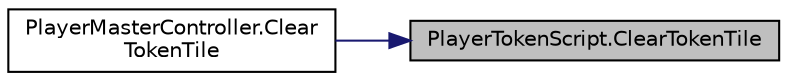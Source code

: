 digraph "PlayerTokenScript.ClearTokenTile"
{
 // LATEX_PDF_SIZE
  edge [fontname="Helvetica",fontsize="10",labelfontname="Helvetica",labelfontsize="10"];
  node [fontname="Helvetica",fontsize="10",shape=record];
  rankdir="RL";
  Node1 [label="PlayerTokenScript.ClearTokenTile",height=0.2,width=0.4,color="black", fillcolor="grey75", style="filled", fontcolor="black",tooltip=" "];
  Node1 -> Node2 [dir="back",color="midnightblue",fontsize="10",style="solid",fontname="Helvetica"];
  Node2 [label="PlayerMasterController.Clear\lTokenTile",height=0.2,width=0.4,color="black", fillcolor="white", style="filled",URL="$class_player_master_controller.html#afa765f55be7e1a4593f5e11ad2abc0fb",tooltip="clear the tile the token was on"];
}
